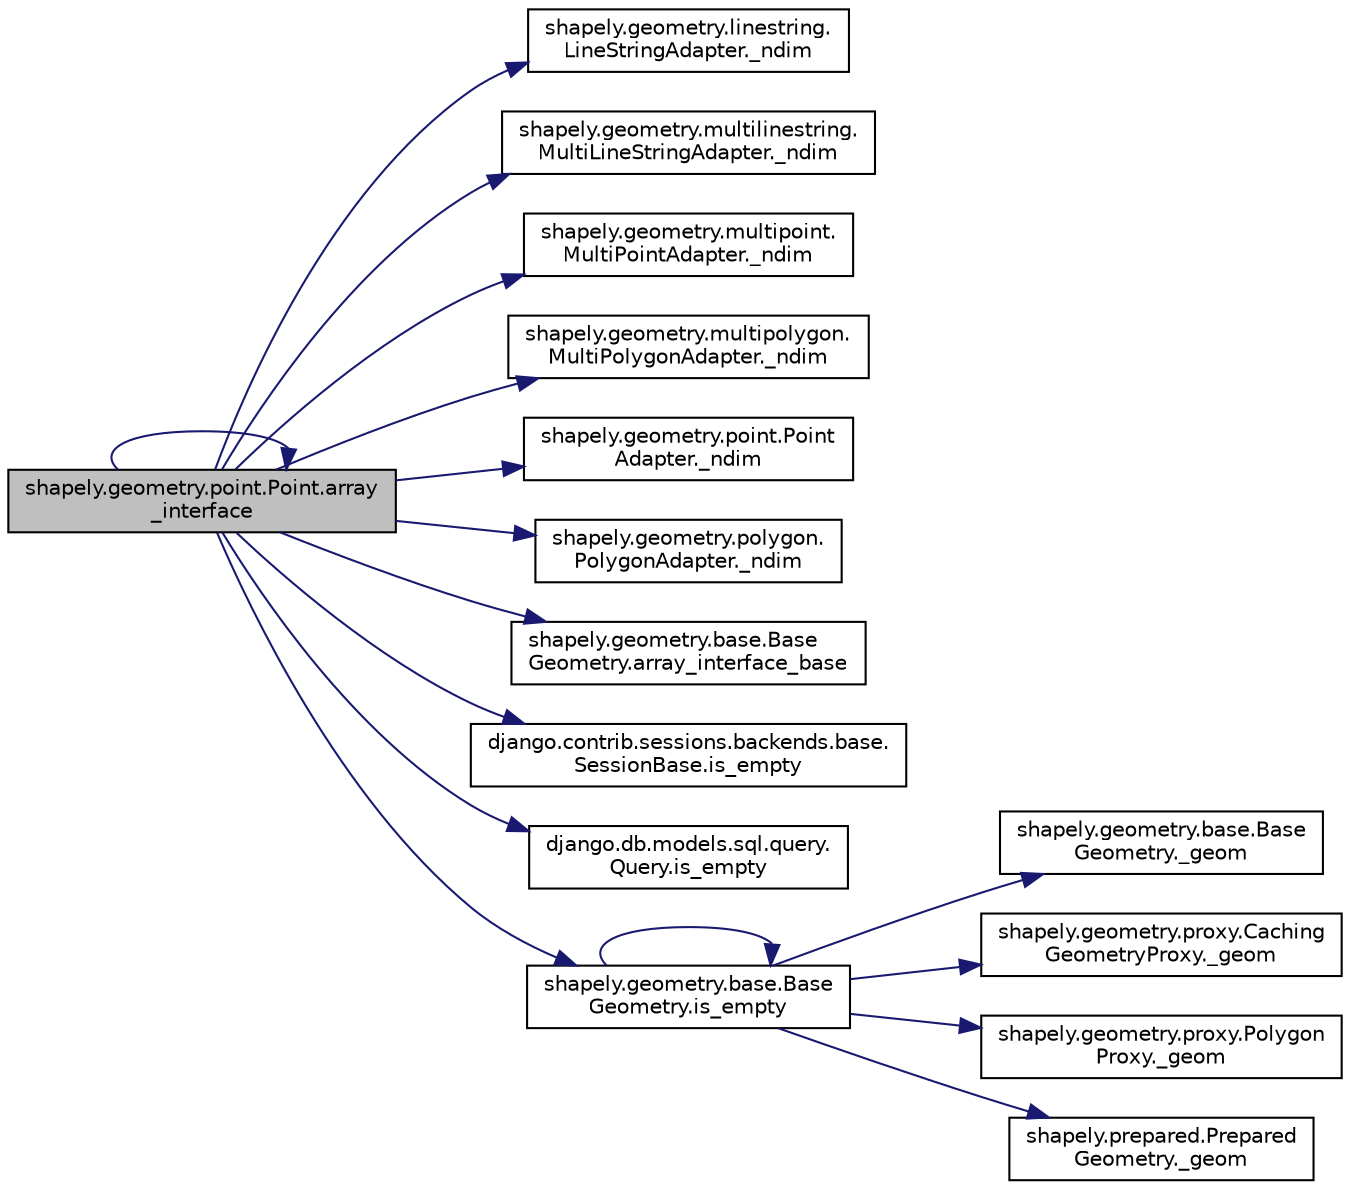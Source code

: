 digraph "shapely.geometry.point.Point.array_interface"
{
 // LATEX_PDF_SIZE
  edge [fontname="Helvetica",fontsize="10",labelfontname="Helvetica",labelfontsize="10"];
  node [fontname="Helvetica",fontsize="10",shape=record];
  rankdir="LR";
  Node1 [label="shapely.geometry.point.Point.array\l_interface",height=0.2,width=0.4,color="black", fillcolor="grey75", style="filled", fontcolor="black",tooltip=" "];
  Node1 -> Node2 [color="midnightblue",fontsize="10",style="solid",fontname="Helvetica"];
  Node2 [label="shapely.geometry.linestring.\lLineStringAdapter._ndim",height=0.2,width=0.4,color="black", fillcolor="white", style="filled",URL="$db/d23/classshapely_1_1geometry_1_1linestring_1_1_line_string_adapter.html#a68dc4c33f7138993082ed040fd37cc25",tooltip=" "];
  Node1 -> Node3 [color="midnightblue",fontsize="10",style="solid",fontname="Helvetica"];
  Node3 [label="shapely.geometry.multilinestring.\lMultiLineStringAdapter._ndim",height=0.2,width=0.4,color="black", fillcolor="white", style="filled",URL="$df/d94/classshapely_1_1geometry_1_1multilinestring_1_1_multi_line_string_adapter.html#ab71b2091ec128d9cd995cb456b2f6d81",tooltip=" "];
  Node1 -> Node4 [color="midnightblue",fontsize="10",style="solid",fontname="Helvetica"];
  Node4 [label="shapely.geometry.multipoint.\lMultiPointAdapter._ndim",height=0.2,width=0.4,color="black", fillcolor="white", style="filled",URL="$d5/dd1/classshapely_1_1geometry_1_1multipoint_1_1_multi_point_adapter.html#a68922961619efd01f9f7e55961366024",tooltip=" "];
  Node1 -> Node5 [color="midnightblue",fontsize="10",style="solid",fontname="Helvetica"];
  Node5 [label="shapely.geometry.multipolygon.\lMultiPolygonAdapter._ndim",height=0.2,width=0.4,color="black", fillcolor="white", style="filled",URL="$dc/db6/classshapely_1_1geometry_1_1multipolygon_1_1_multi_polygon_adapter.html#a4d8462fa1b98ca995387faf10e3a0d61",tooltip=" "];
  Node1 -> Node6 [color="midnightblue",fontsize="10",style="solid",fontname="Helvetica"];
  Node6 [label="shapely.geometry.point.Point\lAdapter._ndim",height=0.2,width=0.4,color="black", fillcolor="white", style="filled",URL="$d0/dc8/classshapely_1_1geometry_1_1point_1_1_point_adapter.html#a1afce3755efcbddbe76e35de33e71d5d",tooltip=" "];
  Node1 -> Node7 [color="midnightblue",fontsize="10",style="solid",fontname="Helvetica"];
  Node7 [label="shapely.geometry.polygon.\lPolygonAdapter._ndim",height=0.2,width=0.4,color="black", fillcolor="white", style="filled",URL="$de/d9b/classshapely_1_1geometry_1_1polygon_1_1_polygon_adapter.html#aca2593b4b46f9a045f4179e8eb2eaeef",tooltip=" "];
  Node1 -> Node1 [color="midnightblue",fontsize="10",style="solid",fontname="Helvetica"];
  Node1 -> Node8 [color="midnightblue",fontsize="10",style="solid",fontname="Helvetica"];
  Node8 [label="shapely.geometry.base.Base\lGeometry.array_interface_base",height=0.2,width=0.4,color="black", fillcolor="white", style="filled",URL="$db/d41/classshapely_1_1geometry_1_1base_1_1_base_geometry.html#a4a7d133b15815d719b1527ad766fbf07",tooltip=" "];
  Node1 -> Node9 [color="midnightblue",fontsize="10",style="solid",fontname="Helvetica"];
  Node9 [label="django.contrib.sessions.backends.base.\lSessionBase.is_empty",height=0.2,width=0.4,color="black", fillcolor="white", style="filled",URL="$d1/d6e/classdjango_1_1contrib_1_1sessions_1_1backends_1_1base_1_1_session_base.html#a75b2620c886ae804647f96b6b321b0b7",tooltip=" "];
  Node1 -> Node10 [color="midnightblue",fontsize="10",style="solid",fontname="Helvetica"];
  Node10 [label="django.db.models.sql.query.\lQuery.is_empty",height=0.2,width=0.4,color="black", fillcolor="white", style="filled",URL="$d6/d30/classdjango_1_1db_1_1models_1_1sql_1_1query_1_1_query.html#aa77a3db54cec5a08238ebb6caf4d2ae9",tooltip=" "];
  Node1 -> Node11 [color="midnightblue",fontsize="10",style="solid",fontname="Helvetica"];
  Node11 [label="shapely.geometry.base.Base\lGeometry.is_empty",height=0.2,width=0.4,color="black", fillcolor="white", style="filled",URL="$db/d41/classshapely_1_1geometry_1_1base_1_1_base_geometry.html#a35d7e3f2e68a67a87e1b4e78423c10f6",tooltip=" "];
  Node11 -> Node12 [color="midnightblue",fontsize="10",style="solid",fontname="Helvetica"];
  Node12 [label="shapely.geometry.base.Base\lGeometry._geom",height=0.2,width=0.4,color="black", fillcolor="white", style="filled",URL="$db/d41/classshapely_1_1geometry_1_1base_1_1_base_geometry.html#aec6a84b29f86a5285f3cc0ebeb7f7ecf",tooltip=" "];
  Node11 -> Node13 [color="midnightblue",fontsize="10",style="solid",fontname="Helvetica"];
  Node13 [label="shapely.geometry.proxy.Caching\lGeometryProxy._geom",height=0.2,width=0.4,color="black", fillcolor="white", style="filled",URL="$d4/d62/classshapely_1_1geometry_1_1proxy_1_1_caching_geometry_proxy.html#a5fddbaae08dbe4f80d30c8760a8efde5",tooltip=" "];
  Node11 -> Node14 [color="midnightblue",fontsize="10",style="solid",fontname="Helvetica"];
  Node14 [label="shapely.geometry.proxy.Polygon\lProxy._geom",height=0.2,width=0.4,color="black", fillcolor="white", style="filled",URL="$d3/d70/classshapely_1_1geometry_1_1proxy_1_1_polygon_proxy.html#ab8ab8abcb3690e824d5a79b2c0def8ef",tooltip=" "];
  Node11 -> Node15 [color="midnightblue",fontsize="10",style="solid",fontname="Helvetica"];
  Node15 [label="shapely.prepared.Prepared\lGeometry._geom",height=0.2,width=0.4,color="black", fillcolor="white", style="filled",URL="$dc/d7b/classshapely_1_1prepared_1_1_prepared_geometry.html#acaf01ae8b79fd77be4d5230e9bfaca2e",tooltip=" "];
  Node11 -> Node11 [color="midnightblue",fontsize="10",style="solid",fontname="Helvetica"];
}
